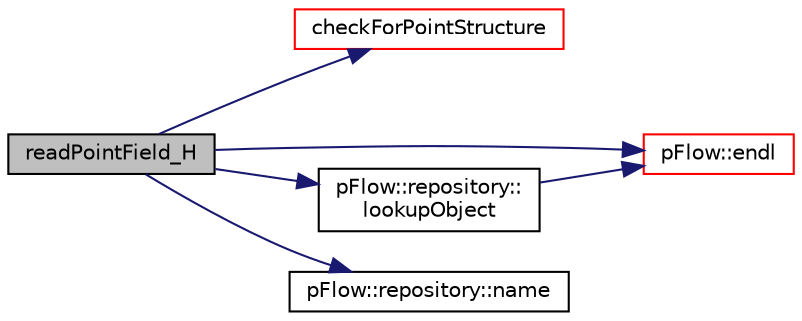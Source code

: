 digraph "readPointField_H"
{
 // LATEX_PDF_SIZE
  edge [fontname="Helvetica",fontsize="10",labelfontname="Helvetica",labelfontsize="10"];
  node [fontname="Helvetica",fontsize="10",shape=record];
  rankdir="LR";
  Node1 [label="readPointField_H",height=0.2,width=0.4,color="black", fillcolor="grey75", style="filled", fontcolor="black",tooltip=" "];
  Node1 -> Node2 [color="midnightblue",fontsize="10",style="solid",fontname="Helvetica"];
  Node2 [label="checkForPointStructure",height=0.2,width=0.4,color="red", fillcolor="white", style="filled",URL="$classpFlow_1_1readFromTimeFolder.html#aa16df64e306a5fe79f8fd6e6500e5709",tooltip=" "];
  Node1 -> Node4 [color="midnightblue",fontsize="10",style="solid",fontname="Helvetica"];
  Node4 [label="pFlow::endl",height=0.2,width=0.4,color="red", fillcolor="white", style="filled",URL="$namespacepFlow.html#aba8f0c455a3fdb4b05ad33a25b13b189",tooltip="Add newline and flush stream."];
  Node1 -> Node6 [color="midnightblue",fontsize="10",style="solid",fontname="Helvetica"];
  Node6 [label="pFlow::repository::\llookupObject",height=0.2,width=0.4,color="black", fillcolor="white", style="filled",URL="$classpFlow_1_1repository.html#a9908dca95b0c33c0cb43efa18daa2679",tooltip="return a ref to the underlaying data in the object"];
  Node6 -> Node4 [color="midnightblue",fontsize="10",style="solid",fontname="Helvetica"];
  Node1 -> Node7 [color="midnightblue",fontsize="10",style="solid",fontname="Helvetica"];
  Node7 [label="pFlow::repository::name",height=0.2,width=0.4,color="black", fillcolor="white", style="filled",URL="$classpFlow_1_1repository.html#a4c4b7703e6fdb86d441032675709e39c",tooltip=" "];
}
